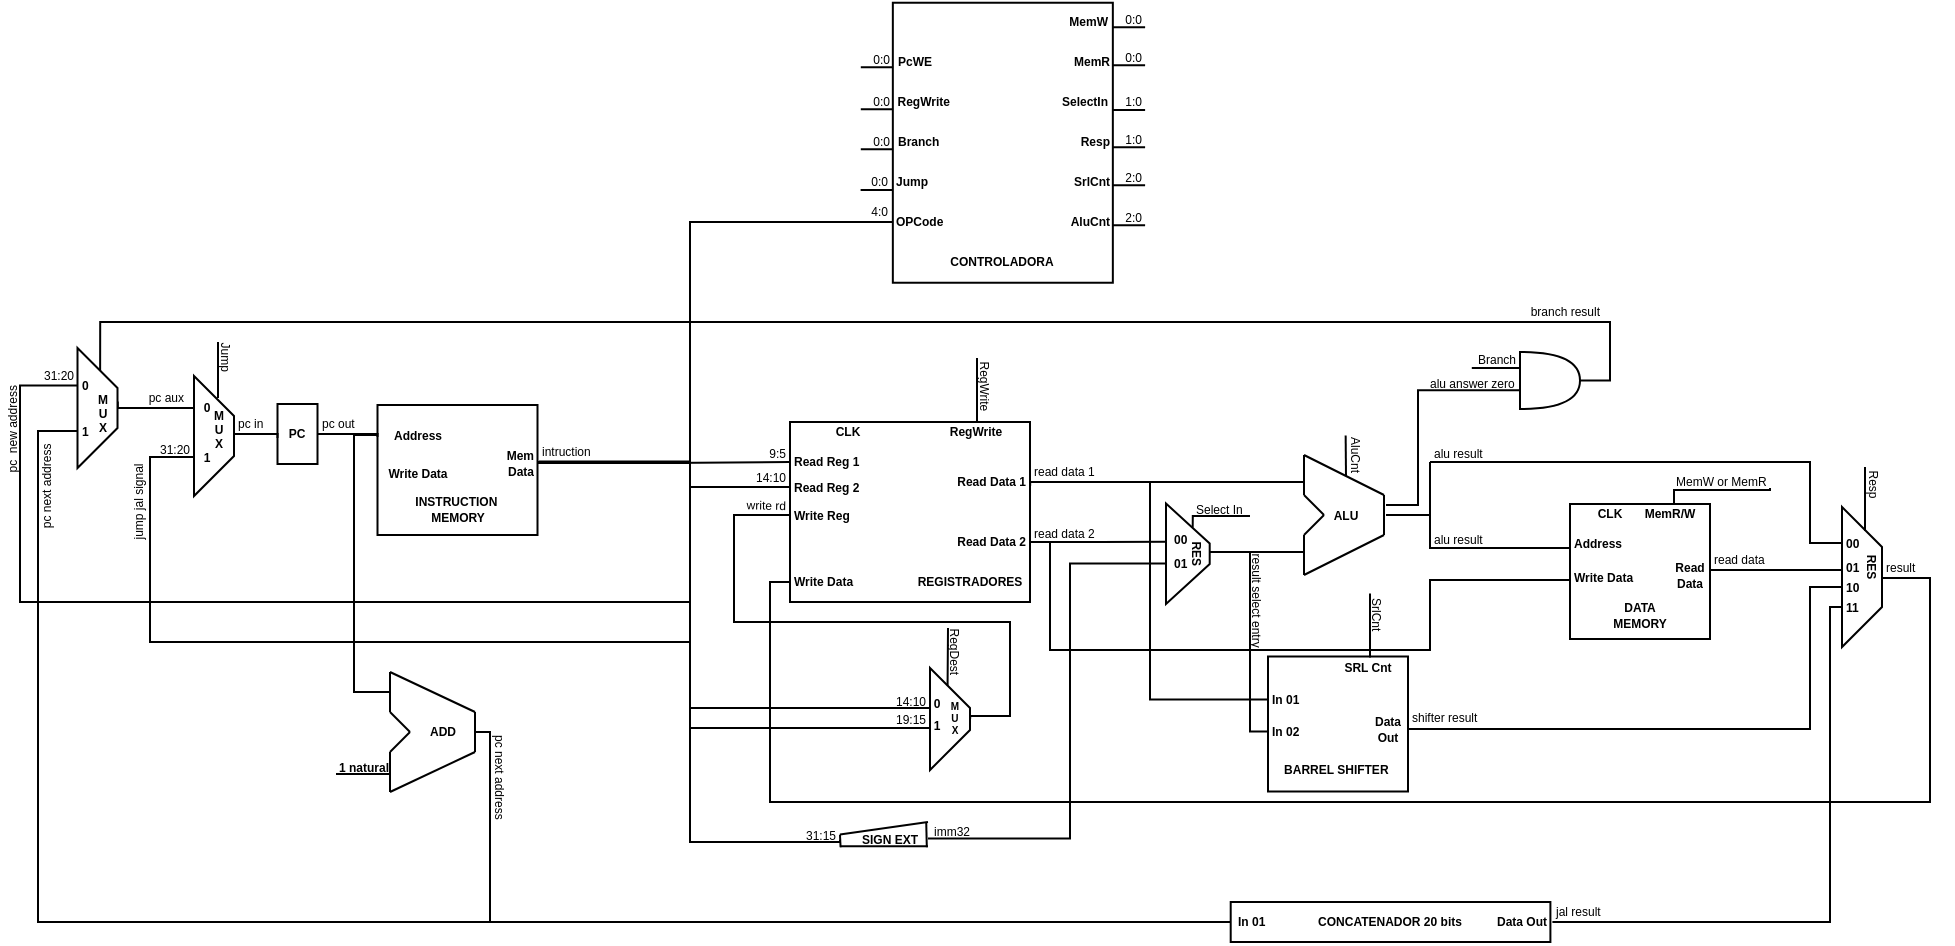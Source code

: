 <mxfile version="21.3.6" type="github">
  <diagram name="Página-1" id="U09H-SSrCiXjcYHxB3I6">
    <mxGraphModel dx="453" dy="258" grid="1" gridSize="10" guides="1" tooltips="1" connect="1" arrows="1" fold="1" page="1" pageScale="1" pageWidth="1169" pageHeight="827" background="none" math="0" shadow="0">
      <root>
        <mxCell id="0" />
        <mxCell id="1" parent="0" />
        <mxCell id="Gvlh0brdfd21mCTL1ysy-1" value="" style="rounded=0;whiteSpace=wrap;html=1;" parent="1" vertex="1">
          <mxGeometry x="502" y="389" width="120" height="90" as="geometry" />
        </mxCell>
        <mxCell id="Gvlh0brdfd21mCTL1ysy-3" value="Read Reg 1" style="text;html=1;strokeColor=none;fillColor=none;align=left;verticalAlign=middle;whiteSpace=wrap;rounded=0;fontSize=6;fontStyle=1" parent="1" vertex="1">
          <mxGeometry x="502" y="399" width="52" height="20" as="geometry" />
        </mxCell>
        <mxCell id="Gvlh0brdfd21mCTL1ysy-4" value="Read Reg 2" style="text;html=1;strokeColor=none;fillColor=none;align=left;verticalAlign=middle;whiteSpace=wrap;rounded=0;fontSize=6;fontStyle=1" parent="1" vertex="1">
          <mxGeometry x="502" y="411.5" width="52" height="20" as="geometry" />
        </mxCell>
        <mxCell id="Gvlh0brdfd21mCTL1ysy-5" value="Write Data" style="text;html=1;strokeColor=none;fillColor=none;align=left;verticalAlign=middle;whiteSpace=wrap;rounded=0;fontSize=6;fontStyle=1" parent="1" vertex="1">
          <mxGeometry x="502" y="459" width="50" height="20" as="geometry" />
        </mxCell>
        <mxCell id="Gvlh0brdfd21mCTL1ysy-6" value="Write Reg" style="text;html=1;strokeColor=none;fillColor=none;align=left;verticalAlign=middle;whiteSpace=wrap;rounded=0;fontSize=6;fontStyle=1" parent="1" vertex="1">
          <mxGeometry x="502" y="425.5" width="50" height="20" as="geometry" />
        </mxCell>
        <mxCell id="YAo5oDD9OdVNBZsx1TzP-30" style="edgeStyle=orthogonalEdgeStyle;shape=connector;rounded=0;orthogonalLoop=1;jettySize=auto;html=1;labelBackgroundColor=default;strokeColor=default;fontFamily=Helvetica;fontSize=11;fontColor=default;endArrow=none;endFill=0;" parent="1" source="Gvlh0brdfd21mCTL1ysy-7" edge="1">
          <mxGeometry relative="1" as="geometry">
            <mxPoint x="759" y="419" as="targetPoint" />
          </mxGeometry>
        </mxCell>
        <mxCell id="Gvlh0brdfd21mCTL1ysy-7" value="Read Data 1" style="text;html=1;strokeColor=none;fillColor=none;align=right;verticalAlign=middle;whiteSpace=wrap;rounded=0;fontSize=6;fontStyle=1" parent="1" vertex="1">
          <mxGeometry x="562" y="409" width="60" height="20" as="geometry" />
        </mxCell>
        <mxCell id="YAo5oDD9OdVNBZsx1TzP-31" style="edgeStyle=orthogonalEdgeStyle;shape=connector;rounded=0;orthogonalLoop=1;jettySize=auto;html=1;entryX=0.009;entryY=0.559;entryDx=0;entryDy=0;entryPerimeter=0;labelBackgroundColor=default;strokeColor=default;fontFamily=Helvetica;fontSize=11;fontColor=default;endArrow=none;endFill=0;" parent="1" source="Gvlh0brdfd21mCTL1ysy-8" target="YAo5oDD9OdVNBZsx1TzP-22" edge="1">
          <mxGeometry relative="1" as="geometry" />
        </mxCell>
        <mxCell id="Gvlh0brdfd21mCTL1ysy-8" value="Read Data 2" style="text;html=1;strokeColor=none;fillColor=none;align=right;verticalAlign=middle;whiteSpace=wrap;rounded=0;fontSize=6;fontStyle=1" parent="1" vertex="1">
          <mxGeometry x="562" y="439" width="60" height="20" as="geometry" />
        </mxCell>
        <mxCell id="Gvlh0brdfd21mCTL1ysy-9" value="RegWrite" style="text;html=1;strokeColor=none;fillColor=none;align=center;verticalAlign=middle;whiteSpace=wrap;rounded=0;fontSize=6;fontStyle=1" parent="1" vertex="1">
          <mxGeometry x="572" y="389" width="46" height="10" as="geometry" />
        </mxCell>
        <mxCell id="Gvlh0brdfd21mCTL1ysy-10" value="REGISTRADORES" style="text;html=1;strokeColor=none;fillColor=none;align=center;verticalAlign=middle;whiteSpace=wrap;rounded=0;fontSize=6;fontStyle=1" parent="1" vertex="1">
          <mxGeometry x="562" y="459" width="60" height="20" as="geometry" />
        </mxCell>
        <mxCell id="Gvlh0brdfd21mCTL1ysy-11" value="" style="rounded=0;whiteSpace=wrap;html=1;direction=south;" parent="1" vertex="1">
          <mxGeometry x="553.42" y="179.37" width="110" height="140" as="geometry" />
        </mxCell>
        <mxCell id="Gvlh0brdfd21mCTL1ysy-12" value="CONTROLADORA" style="text;html=1;strokeColor=none;fillColor=none;align=center;verticalAlign=middle;whiteSpace=wrap;rounded=0;fontSize=6;fontStyle=1;rotation=0;" parent="1" vertex="1">
          <mxGeometry x="578.42" y="299.37" width="60" height="20" as="geometry" />
        </mxCell>
        <mxCell id="Gvlh0brdfd21mCTL1ysy-14" value="OPCode" style="text;html=1;strokeColor=none;fillColor=none;align=left;verticalAlign=middle;whiteSpace=wrap;rounded=0;fontSize=6;fontStyle=1" parent="1" vertex="1">
          <mxGeometry x="553.42" y="279.37" width="60" height="20" as="geometry" />
        </mxCell>
        <mxCell id="Gvlh0brdfd21mCTL1ysy-16" value="AluCnt" style="text;html=1;strokeColor=none;fillColor=none;align=right;verticalAlign=middle;whiteSpace=wrap;rounded=0;fontSize=6;fontStyle=1" parent="1" vertex="1">
          <mxGeometry x="603.57" y="279.37" width="60" height="20" as="geometry" />
        </mxCell>
        <mxCell id="Gvlh0brdfd21mCTL1ysy-17" value="MemW" style="text;html=1;strokeColor=none;fillColor=none;align=right;verticalAlign=middle;whiteSpace=wrap;rounded=0;fontSize=6;fontStyle=1" parent="1" vertex="1">
          <mxGeometry x="603.41" y="179" width="60" height="20" as="geometry" />
        </mxCell>
        <mxCell id="Gvlh0brdfd21mCTL1ysy-18" value="MemR" style="text;html=1;strokeColor=none;fillColor=none;align=right;verticalAlign=middle;whiteSpace=wrap;rounded=0;fontSize=6;fontStyle=1" parent="1" vertex="1">
          <mxGeometry x="603.56" y="199.37" width="60" height="20" as="geometry" />
        </mxCell>
        <mxCell id="Gvlh0brdfd21mCTL1ysy-19" value="Jump" style="text;html=1;strokeColor=none;fillColor=none;align=left;verticalAlign=middle;whiteSpace=wrap;rounded=0;fontSize=6;fontStyle=1" parent="1" vertex="1">
          <mxGeometry x="553.41" y="259.36" width="60" height="20" as="geometry" />
        </mxCell>
        <mxCell id="Gvlh0brdfd21mCTL1ysy-20" value="SelectIn" style="text;html=1;strokeColor=none;fillColor=none;align=right;verticalAlign=middle;whiteSpace=wrap;rounded=0;fontSize=6;fontStyle=1" parent="1" vertex="1">
          <mxGeometry x="603.41" y="219.36" width="60" height="20" as="geometry" />
        </mxCell>
        <mxCell id="Gvlh0brdfd21mCTL1ysy-23" value="Branch" style="text;html=1;strokeColor=none;fillColor=none;align=left;verticalAlign=middle;whiteSpace=wrap;rounded=0;fontSize=6;fontStyle=1" parent="1" vertex="1">
          <mxGeometry x="553.71" y="239.37" width="36.29" height="20" as="geometry" />
        </mxCell>
        <mxCell id="Gvlh0brdfd21mCTL1ysy-35" value="" style="rounded=0;whiteSpace=wrap;html=1;" parent="1" vertex="1">
          <mxGeometry x="295.75" y="380.5" width="80" height="65" as="geometry" />
        </mxCell>
        <mxCell id="Gvlh0brdfd21mCTL1ysy-36" value="INSTRUCTION&amp;nbsp;&lt;br&gt;MEMORY" style="text;html=1;strokeColor=none;fillColor=none;align=center;verticalAlign=middle;whiteSpace=wrap;rounded=0;fontSize=6;fontStyle=1" parent="1" vertex="1">
          <mxGeometry x="305.75" y="423" width="60" height="20" as="geometry" />
        </mxCell>
        <mxCell id="YMEBKkw99cfDEM1M3ef4-7" style="edgeStyle=orthogonalEdgeStyle;rounded=0;orthogonalLoop=1;jettySize=auto;html=1;endArrow=none;endFill=0;entryX=0;entryY=0.5;entryDx=0;entryDy=0;" parent="1" source="Gvlh0brdfd21mCTL1ysy-37" target="Gvlh0brdfd21mCTL1ysy-3" edge="1">
          <mxGeometry relative="1" as="geometry">
            <mxPoint x="482" y="415" as="targetPoint" />
          </mxGeometry>
        </mxCell>
        <mxCell id="YMEBKkw99cfDEM1M3ef4-8" style="edgeStyle=orthogonalEdgeStyle;rounded=0;orthogonalLoop=1;jettySize=auto;html=1;entryX=0;entryY=0.5;entryDx=0;entryDy=0;endArrow=none;endFill=0;" parent="1" source="Gvlh0brdfd21mCTL1ysy-37" target="Gvlh0brdfd21mCTL1ysy-4" edge="1">
          <mxGeometry relative="1" as="geometry">
            <Array as="points">
              <mxPoint x="452" y="409" />
              <mxPoint x="452" y="421" />
            </Array>
          </mxGeometry>
        </mxCell>
        <mxCell id="YMEBKkw99cfDEM1M3ef4-11" style="edgeStyle=orthogonalEdgeStyle;shape=connector;rounded=0;orthogonalLoop=1;jettySize=auto;html=1;entryX=0;entryY=0.5;entryDx=0;entryDy=0;labelBackgroundColor=default;strokeColor=default;fontFamily=Helvetica;fontSize=11;fontColor=default;endArrow=none;endFill=0;exitX=1.008;exitY=0.435;exitDx=0;exitDy=0;exitPerimeter=0;" parent="1" source="Gvlh0brdfd21mCTL1ysy-35" edge="1">
          <mxGeometry relative="1" as="geometry">
            <Array as="points">
              <mxPoint x="452" y="409" />
              <mxPoint x="452" y="532" />
            </Array>
            <mxPoint x="376" y="402.494" as="sourcePoint" />
            <mxPoint x="572" y="532" as="targetPoint" />
          </mxGeometry>
        </mxCell>
        <mxCell id="YMEBKkw99cfDEM1M3ef4-36" style="edgeStyle=orthogonalEdgeStyle;shape=connector;rounded=0;orthogonalLoop=1;jettySize=auto;html=1;entryX=0;entryY=0.5;entryDx=0;entryDy=0;labelBackgroundColor=default;strokeColor=default;fontFamily=Helvetica;fontSize=11;fontColor=default;endArrow=none;endFill=0;" parent="1" source="Gvlh0brdfd21mCTL1ysy-37" target="Gvlh0brdfd21mCTL1ysy-14" edge="1">
          <mxGeometry relative="1" as="geometry">
            <Array as="points">
              <mxPoint x="452" y="410" />
              <mxPoint x="452" y="289" />
              <mxPoint x="553" y="289" />
            </Array>
          </mxGeometry>
        </mxCell>
        <mxCell id="Gvlh0brdfd21mCTL1ysy-37" value="Mem&lt;br&gt;Data" style="text;html=1;strokeColor=none;fillColor=none;align=right;verticalAlign=middle;whiteSpace=wrap;rounded=0;fontSize=6;fontStyle=1" parent="1" vertex="1">
          <mxGeometry x="335.75" y="399.5" width="40.25" height="20" as="geometry" />
        </mxCell>
        <mxCell id="Gvlh0brdfd21mCTL1ysy-142" style="edgeStyle=orthogonalEdgeStyle;shape=connector;rounded=0;orthogonalLoop=1;jettySize=auto;html=1;exitX=0;exitY=0.5;exitDx=0;exitDy=0;entryX=1;entryY=0.5;entryDx=0;entryDy=0;labelBackgroundColor=default;strokeColor=default;fontFamily=Helvetica;fontSize=11;fontColor=default;endArrow=none;endFill=0;" parent="1" target="Gvlh0brdfd21mCTL1ysy-48" edge="1">
          <mxGeometry relative="1" as="geometry">
            <mxPoint x="295.75" y="396.5" as="sourcePoint" />
            <Array as="points">
              <mxPoint x="296" y="395" />
              <mxPoint x="266" y="395" />
            </Array>
          </mxGeometry>
        </mxCell>
        <mxCell id="Gvlh0brdfd21mCTL1ysy-38" value="Address" style="text;html=1;strokeColor=none;fillColor=none;align=center;verticalAlign=middle;whiteSpace=wrap;rounded=0;fontSize=6;fontStyle=1" parent="1" vertex="1">
          <mxGeometry x="295.75" y="385.5" width="40" height="20" as="geometry" />
        </mxCell>
        <mxCell id="Gvlh0brdfd21mCTL1ysy-39" value="Write Data" style="text;html=1;strokeColor=none;fillColor=none;align=center;verticalAlign=middle;whiteSpace=wrap;rounded=0;fontSize=6;fontStyle=1" parent="1" vertex="1">
          <mxGeometry x="285.75" y="404.5" width="60" height="20" as="geometry" />
        </mxCell>
        <mxCell id="YMEBKkw99cfDEM1M3ef4-27" style="edgeStyle=orthogonalEdgeStyle;shape=connector;rounded=0;orthogonalLoop=1;jettySize=auto;html=1;entryX=0;entryY=0.5;entryDx=0;entryDy=0;labelBackgroundColor=default;strokeColor=#000000;fontFamily=Helvetica;fontSize=11;fontColor=default;endArrow=none;endFill=0;fillColor=#f8cecc;" parent="1" target="Gvlh0brdfd21mCTL1ysy-5" edge="1">
          <mxGeometry relative="1" as="geometry">
            <Array as="points">
              <mxPoint x="1072" y="467" />
              <mxPoint x="1072" y="579" />
              <mxPoint x="492" y="579" />
              <mxPoint x="492" y="469" />
            </Array>
            <mxPoint x="1048" y="467" as="sourcePoint" />
          </mxGeometry>
        </mxCell>
        <mxCell id="Gvlh0brdfd21mCTL1ysy-48" value="" style="rounded=0;whiteSpace=wrap;html=1;" parent="1" vertex="1">
          <mxGeometry x="245.75" y="380" width="20" height="30" as="geometry" />
        </mxCell>
        <mxCell id="Gvlh0brdfd21mCTL1ysy-49" value="PC" style="text;html=1;strokeColor=none;fillColor=none;align=center;verticalAlign=middle;whiteSpace=wrap;rounded=0;fontSize=6;fontStyle=1" parent="1" vertex="1">
          <mxGeometry x="248.25" y="384.5" width="15" height="20" as="geometry" />
        </mxCell>
        <mxCell id="Gvlh0brdfd21mCTL1ysy-144" style="edgeStyle=orthogonalEdgeStyle;shape=connector;rounded=0;orthogonalLoop=1;jettySize=auto;html=1;exitX=1;exitY=0.5;exitDx=0;exitDy=0;entryX=0;entryY=0.5;entryDx=0;entryDy=0;labelBackgroundColor=default;strokeColor=default;fontFamily=Helvetica;fontSize=11;fontColor=default;endArrow=none;endFill=0;" parent="1" edge="1">
          <mxGeometry relative="1" as="geometry">
            <mxPoint x="224" y="395" as="sourcePoint" />
            <mxPoint x="245.75" y="397" as="targetPoint" />
          </mxGeometry>
        </mxCell>
        <mxCell id="Gvlh0brdfd21mCTL1ysy-54" value="" style="rounded=0;whiteSpace=wrap;html=1;" parent="1" vertex="1">
          <mxGeometry x="892" y="430" width="70" height="67.5" as="geometry" />
        </mxCell>
        <mxCell id="Gvlh0brdfd21mCTL1ysy-55" value="DATA&lt;br&gt;MEMORY" style="text;html=1;strokeColor=none;fillColor=none;align=center;verticalAlign=middle;whiteSpace=wrap;rounded=0;fontSize=6;fontStyle=1" parent="1" vertex="1">
          <mxGeometry x="897" y="477.5" width="60" height="17.5" as="geometry" />
        </mxCell>
        <mxCell id="Gvlh0brdfd21mCTL1ysy-136" style="edgeStyle=orthogonalEdgeStyle;shape=connector;rounded=0;orthogonalLoop=1;jettySize=auto;html=1;exitX=1;exitY=0.5;exitDx=0;exitDy=0;labelBackgroundColor=default;strokeColor=default;fontFamily=Helvetica;fontSize=11;fontColor=default;endArrow=none;endFill=0;entryX=0;entryY=0.5;entryDx=0;entryDy=0;" parent="1" source="Gvlh0brdfd21mCTL1ysy-56" target="4w0Ha68qAj18L9jSZj2k-18" edge="1">
          <mxGeometry relative="1" as="geometry">
            <mxPoint x="1028.0" y="453.5" as="targetPoint" />
            <Array as="points">
              <mxPoint x="962" y="463" />
              <mxPoint x="1028" y="463" />
            </Array>
          </mxGeometry>
        </mxCell>
        <mxCell id="Gvlh0brdfd21mCTL1ysy-56" value="Read&lt;br&gt;Data" style="text;html=1;strokeColor=none;fillColor=none;align=center;verticalAlign=middle;whiteSpace=wrap;rounded=0;fontSize=6;fontStyle=1" parent="1" vertex="1">
          <mxGeometry x="942" y="456.25" width="20" height="20" as="geometry" />
        </mxCell>
        <mxCell id="Gvlh0brdfd21mCTL1ysy-132" style="edgeStyle=orthogonalEdgeStyle;shape=connector;rounded=0;orthogonalLoop=1;jettySize=auto;html=1;exitX=0;exitY=0.5;exitDx=0;exitDy=0;labelBackgroundColor=default;strokeColor=default;fontFamily=Helvetica;fontSize=11;fontColor=default;endArrow=none;endFill=0;" parent="1" source="Gvlh0brdfd21mCTL1ysy-57" edge="1">
          <mxGeometry relative="1" as="geometry">
            <mxPoint x="822" y="409" as="targetPoint" />
            <Array as="points">
              <mxPoint x="822" y="452" />
              <mxPoint x="822" y="409" />
            </Array>
          </mxGeometry>
        </mxCell>
        <mxCell id="Gvlh0brdfd21mCTL1ysy-57" value="Address" style="text;html=1;strokeColor=none;fillColor=none;align=left;verticalAlign=middle;whiteSpace=wrap;rounded=0;fontSize=6;fontStyle=1" parent="1" vertex="1">
          <mxGeometry x="892" y="440" width="40" height="20" as="geometry" />
        </mxCell>
        <mxCell id="Gvlh0brdfd21mCTL1ysy-131" style="edgeStyle=orthogonalEdgeStyle;shape=connector;rounded=0;orthogonalLoop=1;jettySize=auto;html=1;exitX=0;exitY=0.5;exitDx=0;exitDy=0;labelBackgroundColor=default;strokeColor=default;fontFamily=Helvetica;fontSize=11;fontColor=default;endArrow=none;endFill=0;entryX=1;entryY=0.5;entryDx=0;entryDy=0;" parent="1" source="Gvlh0brdfd21mCTL1ysy-58" target="Gvlh0brdfd21mCTL1ysy-8" edge="1">
          <mxGeometry relative="1" as="geometry">
            <mxPoint x="652" y="449" as="targetPoint" />
            <Array as="points">
              <mxPoint x="892" y="468" />
              <mxPoint x="822" y="468" />
              <mxPoint x="822" y="503" />
              <mxPoint x="632" y="503" />
              <mxPoint x="632" y="449" />
            </Array>
          </mxGeometry>
        </mxCell>
        <mxCell id="Gvlh0brdfd21mCTL1ysy-58" value="Write Data" style="text;html=1;strokeColor=none;fillColor=none;align=left;verticalAlign=middle;whiteSpace=wrap;rounded=0;fontSize=6;fontStyle=1" parent="1" vertex="1">
          <mxGeometry x="892" y="456.75" width="40" height="20" as="geometry" />
        </mxCell>
        <mxCell id="Gvlh0brdfd21mCTL1ysy-60" value="" style="endArrow=none;html=1;rounded=0;" parent="1" edge="1">
          <mxGeometry width="50" height="50" relative="1" as="geometry">
            <mxPoint x="344.5" y="534" as="sourcePoint" />
            <mxPoint x="302" y="514" as="targetPoint" />
          </mxGeometry>
        </mxCell>
        <mxCell id="Gvlh0brdfd21mCTL1ysy-61" value="" style="endArrow=none;html=1;rounded=0;" parent="1" edge="1">
          <mxGeometry width="50" height="50" relative="1" as="geometry">
            <mxPoint x="344.5" y="554" as="sourcePoint" />
            <mxPoint x="302" y="574" as="targetPoint" />
          </mxGeometry>
        </mxCell>
        <mxCell id="Gvlh0brdfd21mCTL1ysy-62" value="" style="endArrow=none;html=1;rounded=0;" parent="1" edge="1">
          <mxGeometry width="50" height="50" relative="1" as="geometry">
            <mxPoint x="344.5" y="554" as="sourcePoint" />
            <mxPoint x="344.5" y="534" as="targetPoint" />
          </mxGeometry>
        </mxCell>
        <mxCell id="Gvlh0brdfd21mCTL1ysy-63" value="" style="endArrow=none;html=1;rounded=0;" parent="1" edge="1">
          <mxGeometry width="50" height="50" relative="1" as="geometry">
            <mxPoint x="302" y="534" as="sourcePoint" />
            <mxPoint x="302" y="514" as="targetPoint" />
            <Array as="points">
              <mxPoint x="302" y="524" />
            </Array>
          </mxGeometry>
        </mxCell>
        <mxCell id="Gvlh0brdfd21mCTL1ysy-64" value="" style="endArrow=none;html=1;rounded=0;" parent="1" edge="1">
          <mxGeometry width="50" height="50" relative="1" as="geometry">
            <mxPoint x="302" y="574" as="sourcePoint" />
            <mxPoint x="302" y="554" as="targetPoint" />
            <Array as="points">
              <mxPoint x="302" y="564" />
            </Array>
          </mxGeometry>
        </mxCell>
        <mxCell id="Gvlh0brdfd21mCTL1ysy-65" value="" style="endArrow=none;html=1;rounded=0;" parent="1" edge="1">
          <mxGeometry width="50" height="50" relative="1" as="geometry">
            <mxPoint x="302" y="554" as="sourcePoint" />
            <mxPoint x="312" y="544" as="targetPoint" />
          </mxGeometry>
        </mxCell>
        <mxCell id="Gvlh0brdfd21mCTL1ysy-66" value="" style="endArrow=none;html=1;rounded=0;" parent="1" edge="1">
          <mxGeometry width="50" height="50" relative="1" as="geometry">
            <mxPoint x="302" y="534" as="sourcePoint" />
            <mxPoint x="312" y="544" as="targetPoint" />
          </mxGeometry>
        </mxCell>
        <mxCell id="YMEBKkw99cfDEM1M3ef4-24" style="edgeStyle=orthogonalEdgeStyle;shape=connector;rounded=0;orthogonalLoop=1;jettySize=auto;html=1;entryX=0;entryY=0.5;entryDx=0;entryDy=0;labelBackgroundColor=default;strokeColor=default;fontFamily=Helvetica;fontSize=11;fontColor=default;endArrow=none;endFill=0;" parent="1" source="Gvlh0brdfd21mCTL1ysy-67" target="Gvlh0brdfd21mCTL1ysy-148" edge="1">
          <mxGeometry relative="1" as="geometry">
            <Array as="points">
              <mxPoint x="352" y="544" />
              <mxPoint x="352" y="639" />
              <mxPoint x="126" y="639" />
              <mxPoint x="126" y="394" />
            </Array>
          </mxGeometry>
        </mxCell>
        <mxCell id="Gvlh0brdfd21mCTL1ysy-67" value="ADD" style="text;html=1;strokeColor=none;fillColor=none;align=center;verticalAlign=middle;whiteSpace=wrap;rounded=0;fontSize=6;fontStyle=1" parent="1" vertex="1">
          <mxGeometry x="312" y="534" width="33" height="20" as="geometry" />
        </mxCell>
        <mxCell id="Gvlh0brdfd21mCTL1ysy-70" value="1 natural" style="text;html=1;strokeColor=none;fillColor=none;align=center;verticalAlign=middle;whiteSpace=wrap;rounded=0;fontSize=6;fontStyle=1" parent="1" vertex="1">
          <mxGeometry x="274" y="553" width="30" height="18" as="geometry" />
        </mxCell>
        <mxCell id="YMEBKkw99cfDEM1M3ef4-23" style="edgeStyle=orthogonalEdgeStyle;shape=connector;rounded=0;orthogonalLoop=1;jettySize=auto;html=1;entryX=0;entryY=0.5;entryDx=0;entryDy=0;labelBackgroundColor=default;strokeColor=default;fontFamily=Helvetica;fontSize=11;fontColor=default;endArrow=none;endFill=0;exitX=1;exitY=0.5;exitDx=0;exitDy=0;" parent="1" source="Gvlh0brdfd21mCTL1ysy-37" target="Gvlh0brdfd21mCTL1ysy-53" edge="1">
          <mxGeometry relative="1" as="geometry">
            <mxPoint x="402" y="499" as="sourcePoint" />
            <Array as="points">
              <mxPoint x="452" y="409" />
              <mxPoint x="452" y="499" />
              <mxPoint x="182" y="499" />
              <mxPoint x="182" y="407" />
            </Array>
          </mxGeometry>
        </mxCell>
        <mxCell id="YMEBKkw99cfDEM1M3ef4-17" style="edgeStyle=orthogonalEdgeStyle;shape=connector;rounded=0;orthogonalLoop=1;jettySize=auto;html=1;labelBackgroundColor=default;strokeColor=default;fontFamily=Helvetica;fontSize=11;fontColor=default;endArrow=none;endFill=0;exitX=1;exitY=0.75;exitDx=0;exitDy=0;" parent="1" source="lDqUrehN1HOp68E280Si-26" edge="1">
          <mxGeometry relative="1" as="geometry">
            <Array as="points">
              <mxPoint x="527" y="599" />
              <mxPoint x="452" y="599" />
              <mxPoint x="452" y="409" />
            </Array>
            <mxPoint x="508" y="640" as="sourcePoint" />
            <mxPoint x="376" y="409" as="targetPoint" />
          </mxGeometry>
        </mxCell>
        <mxCell id="YMEBKkw99cfDEM1M3ef4-13" style="edgeStyle=orthogonalEdgeStyle;shape=connector;rounded=0;orthogonalLoop=1;jettySize=auto;html=1;labelBackgroundColor=default;strokeColor=default;fontFamily=Helvetica;fontSize=11;fontColor=default;endArrow=none;endFill=0;" parent="1" edge="1">
          <mxGeometry relative="1" as="geometry">
            <mxPoint x="452" y="532" as="targetPoint" />
            <Array as="points">
              <mxPoint x="452" y="542" />
            </Array>
            <mxPoint x="572" y="542" as="sourcePoint" />
          </mxGeometry>
        </mxCell>
        <mxCell id="YMEBKkw99cfDEM1M3ef4-26" style="edgeStyle=orthogonalEdgeStyle;shape=connector;rounded=0;orthogonalLoop=1;jettySize=auto;html=1;entryX=0.75;entryY=0;entryDx=0;entryDy=0;labelBackgroundColor=default;strokeColor=#000000;fontFamily=Helvetica;fontSize=11;fontColor=default;endArrow=none;endFill=0;exitX=1;exitY=0.5;exitDx=0;exitDy=0;exitPerimeter=0;fillColor=#ffe6cc;" parent="1" source="Gvlh0brdfd21mCTL1ysy-116" target="Gvlh0brdfd21mCTL1ysy-147" edge="1">
          <mxGeometry relative="1" as="geometry">
            <mxPoint x="900" y="368.25" as="sourcePoint" />
            <Array as="points">
              <mxPoint x="912" y="368" />
              <mxPoint x="912" y="339" />
              <mxPoint x="157" y="339" />
            </Array>
          </mxGeometry>
        </mxCell>
        <mxCell id="Gvlh0brdfd21mCTL1ysy-116" value="" style="shape=or;whiteSpace=wrap;html=1;" parent="1" vertex="1">
          <mxGeometry x="867" y="354" width="30" height="28.5" as="geometry" />
        </mxCell>
        <mxCell id="Gvlh0brdfd21mCTL1ysy-117" value="MemR/W" style="text;html=1;strokeColor=none;fillColor=none;align=center;verticalAlign=middle;whiteSpace=wrap;rounded=0;fontSize=6;fontStyle=1" parent="1" vertex="1">
          <mxGeometry x="922" y="430.5" width="40" height="9.5" as="geometry" />
        </mxCell>
        <mxCell id="Gvlh0brdfd21mCTL1ysy-130" style="edgeStyle=orthogonalEdgeStyle;shape=connector;rounded=0;orthogonalLoop=1;jettySize=auto;html=1;entryX=1.006;entryY=0.593;entryDx=0;entryDy=0;labelBackgroundColor=default;strokeColor=default;fontFamily=Helvetica;fontSize=11;fontColor=default;endArrow=none;endFill=0;entryPerimeter=0;" parent="1" target="YAo5oDD9OdVNBZsx1TzP-2" edge="1">
          <mxGeometry relative="1" as="geometry">
            <Array as="points">
              <mxPoint x="474" y="436" />
              <mxPoint x="474" y="489" />
              <mxPoint x="612" y="489" />
              <mxPoint x="612" y="536" />
              <mxPoint x="592" y="536" />
            </Array>
            <mxPoint x="502" y="435.515" as="sourcePoint" />
            <mxPoint x="592" y="540" as="targetPoint" />
          </mxGeometry>
        </mxCell>
        <mxCell id="Gvlh0brdfd21mCTL1ysy-141" style="edgeStyle=orthogonalEdgeStyle;shape=connector;rounded=0;orthogonalLoop=1;jettySize=auto;html=1;labelBackgroundColor=default;strokeColor=default;fontFamily=Helvetica;fontSize=11;fontColor=default;endArrow=none;endFill=0;" parent="1" edge="1">
          <mxGeometry relative="1" as="geometry">
            <mxPoint x="275" y="565" as="sourcePoint" />
            <mxPoint x="302" y="564.86" as="targetPoint" />
          </mxGeometry>
        </mxCell>
        <mxCell id="Gvlh0brdfd21mCTL1ysy-149" style="edgeStyle=orthogonalEdgeStyle;shape=connector;rounded=0;orthogonalLoop=1;jettySize=auto;html=1;entryX=0;entryY=0.5;entryDx=0;entryDy=0;labelBackgroundColor=default;strokeColor=default;fontFamily=Helvetica;fontSize=11;fontColor=default;endArrow=none;endFill=0;exitX=1.009;exitY=0.339;exitDx=0;exitDy=0;exitPerimeter=0;" parent="1" edge="1">
          <mxGeometry relative="1" as="geometry">
            <Array as="points">
              <mxPoint x="166" y="382" />
            </Array>
            <mxPoint x="165.885" y="378.78" as="sourcePoint" />
            <mxPoint x="204" y="382" as="targetPoint" />
          </mxGeometry>
        </mxCell>
        <mxCell id="YMEBKkw99cfDEM1M3ef4-4" style="edgeStyle=orthogonalEdgeStyle;shape=connector;rounded=0;orthogonalLoop=1;jettySize=auto;html=1;exitX=0;exitY=0.5;exitDx=0;exitDy=0;labelBackgroundColor=default;strokeColor=default;fontFamily=Helvetica;fontSize=11;fontColor=default;endArrow=none;endFill=0;" parent="1" source="Gvlh0brdfd21mCTL1ysy-38" edge="1">
          <mxGeometry relative="1" as="geometry">
            <mxPoint x="302" y="519" as="targetPoint" />
            <Array as="points">
              <mxPoint x="284" y="396" />
              <mxPoint x="284" y="524" />
              <mxPoint x="302" y="524" />
            </Array>
            <mxPoint x="296" y="401" as="sourcePoint" />
          </mxGeometry>
        </mxCell>
        <mxCell id="Gvlh0brdfd21mCTL1ysy-50" value="" style="shape=trapezoid;perimeter=trapezoidPerimeter;whiteSpace=wrap;html=1;fixedSize=1;direction=south;" parent="1" vertex="1">
          <mxGeometry x="204" y="366" width="20" height="60" as="geometry" />
        </mxCell>
        <mxCell id="Gvlh0brdfd21mCTL1ysy-51" value="M&lt;br&gt;U&lt;br&gt;X" style="text;html=1;strokeColor=none;fillColor=none;align=center;verticalAlign=middle;whiteSpace=wrap;rounded=0;fontSize=6;fontStyle=1;rotation=0;" parent="1" vertex="1">
          <mxGeometry x="209" y="383" width="15" height="20" as="geometry" />
        </mxCell>
        <mxCell id="Gvlh0brdfd21mCTL1ysy-52" value="0" style="text;html=1;strokeColor=none;fillColor=none;align=center;verticalAlign=middle;whiteSpace=wrap;rounded=0;fontSize=6;fontStyle=1;rotation=0;" parent="1" vertex="1">
          <mxGeometry x="204" y="372" width="13" height="20" as="geometry" />
        </mxCell>
        <mxCell id="Gvlh0brdfd21mCTL1ysy-53" value="1" style="text;html=1;strokeColor=none;fillColor=none;align=center;verticalAlign=middle;whiteSpace=wrap;rounded=0;fontSize=6;fontStyle=1;rotation=0;" parent="1" vertex="1">
          <mxGeometry x="204" y="396.5" width="13" height="20" as="geometry" />
        </mxCell>
        <mxCell id="YMEBKkw99cfDEM1M3ef4-21" value="" style="group" parent="1" vertex="1" connectable="0">
          <mxGeometry x="145.75" y="352" width="20" height="60" as="geometry" />
        </mxCell>
        <mxCell id="Gvlh0brdfd21mCTL1ysy-145" value="" style="shape=trapezoid;perimeter=trapezoidPerimeter;whiteSpace=wrap;html=1;fixedSize=1;direction=south;" parent="YMEBKkw99cfDEM1M3ef4-21" vertex="1">
          <mxGeometry width="20" height="60" as="geometry" />
        </mxCell>
        <mxCell id="Gvlh0brdfd21mCTL1ysy-146" value="M&lt;br&gt;U&lt;br&gt;X" style="text;html=1;strokeColor=none;fillColor=none;align=center;verticalAlign=middle;whiteSpace=wrap;rounded=0;fontSize=6;fontStyle=1;rotation=0;" parent="YMEBKkw99cfDEM1M3ef4-21" vertex="1">
          <mxGeometry x="5" y="23" width="15" height="20" as="geometry" />
        </mxCell>
        <mxCell id="Gvlh0brdfd21mCTL1ysy-147" value="0" style="text;html=1;strokeColor=none;fillColor=none;align=left;verticalAlign=middle;whiteSpace=wrap;rounded=0;fontSize=6;fontStyle=1;rotation=0;" parent="YMEBKkw99cfDEM1M3ef4-21" vertex="1">
          <mxGeometry x="0.25" y="11.5" width="14.75" height="15.5" as="geometry" />
        </mxCell>
        <mxCell id="Gvlh0brdfd21mCTL1ysy-148" value="1" style="text;html=1;strokeColor=none;fillColor=none;align=left;verticalAlign=middle;whiteSpace=wrap;rounded=0;fontSize=6;fontStyle=1;rotation=0;" parent="YMEBKkw99cfDEM1M3ef4-21" vertex="1">
          <mxGeometry y="31.5" width="15" height="20" as="geometry" />
        </mxCell>
        <mxCell id="YMEBKkw99cfDEM1M3ef4-28" value="CLK" style="text;html=1;strokeColor=none;fillColor=none;align=center;verticalAlign=middle;whiteSpace=wrap;rounded=0;fontSize=6;fontStyle=1" parent="1" vertex="1">
          <mxGeometry x="508" y="389" width="46" height="10" as="geometry" />
        </mxCell>
        <mxCell id="YMEBKkw99cfDEM1M3ef4-29" value="CLK" style="text;html=1;strokeColor=none;fillColor=none;align=center;verticalAlign=middle;whiteSpace=wrap;rounded=0;fontSize=6;fontStyle=1" parent="1" vertex="1">
          <mxGeometry x="892" y="430.5" width="40" height="9.5" as="geometry" />
        </mxCell>
        <mxCell id="YMEBKkw99cfDEM1M3ef4-31" value="" style="group" parent="1" vertex="1" connectable="0">
          <mxGeometry x="759" y="405.5" width="55.75" height="60" as="geometry" />
        </mxCell>
        <mxCell id="Gvlh0brdfd21mCTL1ysy-24" value="" style="endArrow=none;html=1;rounded=0;" parent="YMEBKkw99cfDEM1M3ef4-31" edge="1">
          <mxGeometry width="50" height="50" relative="1" as="geometry">
            <mxPoint x="40" y="20" as="sourcePoint" />
            <mxPoint as="targetPoint" />
          </mxGeometry>
        </mxCell>
        <mxCell id="Gvlh0brdfd21mCTL1ysy-25" value="" style="endArrow=none;html=1;rounded=0;" parent="YMEBKkw99cfDEM1M3ef4-31" edge="1">
          <mxGeometry width="50" height="50" relative="1" as="geometry">
            <mxPoint x="40" y="40" as="sourcePoint" />
            <mxPoint y="60" as="targetPoint" />
          </mxGeometry>
        </mxCell>
        <mxCell id="Gvlh0brdfd21mCTL1ysy-26" value="" style="endArrow=none;html=1;rounded=0;" parent="YMEBKkw99cfDEM1M3ef4-31" edge="1">
          <mxGeometry width="50" height="50" relative="1" as="geometry">
            <mxPoint x="40" y="40" as="sourcePoint" />
            <mxPoint x="40" y="20" as="targetPoint" />
          </mxGeometry>
        </mxCell>
        <mxCell id="Gvlh0brdfd21mCTL1ysy-28" value="" style="endArrow=none;html=1;rounded=0;" parent="YMEBKkw99cfDEM1M3ef4-31" edge="1">
          <mxGeometry width="50" height="50" relative="1" as="geometry">
            <mxPoint y="20" as="sourcePoint" />
            <mxPoint as="targetPoint" />
            <Array as="points">
              <mxPoint y="10" />
            </Array>
          </mxGeometry>
        </mxCell>
        <mxCell id="Gvlh0brdfd21mCTL1ysy-29" value="" style="endArrow=none;html=1;rounded=0;" parent="YMEBKkw99cfDEM1M3ef4-31" edge="1">
          <mxGeometry width="50" height="50" relative="1" as="geometry">
            <mxPoint y="60" as="sourcePoint" />
            <mxPoint y="40" as="targetPoint" />
            <Array as="points">
              <mxPoint y="50" />
            </Array>
          </mxGeometry>
        </mxCell>
        <mxCell id="Gvlh0brdfd21mCTL1ysy-30" value="" style="endArrow=none;html=1;rounded=0;" parent="YMEBKkw99cfDEM1M3ef4-31" edge="1">
          <mxGeometry width="50" height="50" relative="1" as="geometry">
            <mxPoint y="40" as="sourcePoint" />
            <mxPoint x="10" y="30" as="targetPoint" />
          </mxGeometry>
        </mxCell>
        <mxCell id="Gvlh0brdfd21mCTL1ysy-31" value="" style="endArrow=none;html=1;rounded=0;" parent="YMEBKkw99cfDEM1M3ef4-31" edge="1">
          <mxGeometry width="50" height="50" relative="1" as="geometry">
            <mxPoint y="20" as="sourcePoint" />
            <mxPoint x="10" y="30" as="targetPoint" />
          </mxGeometry>
        </mxCell>
        <mxCell id="YAo5oDD9OdVNBZsx1TzP-29" style="edgeStyle=orthogonalEdgeStyle;shape=connector;rounded=0;orthogonalLoop=1;jettySize=auto;html=1;exitX=1;exitY=0.5;exitDx=0;exitDy=0;labelBackgroundColor=default;strokeColor=default;fontFamily=Helvetica;fontSize=11;fontColor=default;endArrow=none;endFill=0;" parent="YMEBKkw99cfDEM1M3ef4-31" source="Gvlh0brdfd21mCTL1ysy-32" edge="1">
          <mxGeometry relative="1" as="geometry">
            <mxPoint x="63" y="29.952" as="targetPoint" />
          </mxGeometry>
        </mxCell>
        <mxCell id="Gvlh0brdfd21mCTL1ysy-32" value="ALU" style="text;html=1;strokeColor=none;fillColor=none;align=center;verticalAlign=middle;whiteSpace=wrap;rounded=0;fontSize=6;fontStyle=1" parent="YMEBKkw99cfDEM1M3ef4-31" vertex="1">
          <mxGeometry x="1" y="20" width="40" height="20" as="geometry" />
        </mxCell>
        <mxCell id="lDqUrehN1HOp68E280Si-3" value="pc in" style="text;html=1;strokeColor=none;fillColor=none;align=left;verticalAlign=middle;whiteSpace=wrap;rounded=0;fontSize=6;" parent="1" vertex="1">
          <mxGeometry x="224" y="385.5" width="35" height="9.5" as="geometry" />
        </mxCell>
        <mxCell id="lDqUrehN1HOp68E280Si-4" value="pc aux" style="text;html=1;strokeColor=none;fillColor=none;align=right;verticalAlign=middle;whiteSpace=wrap;rounded=0;fontSize=6;" parent="1" vertex="1">
          <mxGeometry x="165.75" y="372" width="35" height="9.5" as="geometry" />
        </mxCell>
        <mxCell id="lDqUrehN1HOp68E280Si-5" value="pc&amp;nbsp; new address" style="text;html=1;strokeColor=none;fillColor=none;align=left;verticalAlign=middle;whiteSpace=wrap;rounded=0;fontSize=6;rotation=-90;" parent="1" vertex="1">
          <mxGeometry x="87" y="383" width="53.75" height="13" as="geometry" />
        </mxCell>
        <mxCell id="lDqUrehN1HOp68E280Si-8" value="pc out" style="text;html=1;strokeColor=none;fillColor=none;align=left;verticalAlign=middle;whiteSpace=wrap;rounded=0;fontSize=6;rotation=0;" parent="1" vertex="1">
          <mxGeometry x="265.75" y="381.5" width="25" height="16.5" as="geometry" />
        </mxCell>
        <mxCell id="lDqUrehN1HOp68E280Si-11" value="intruction" style="text;html=1;strokeColor=none;fillColor=none;align=left;verticalAlign=middle;whiteSpace=wrap;rounded=0;fontSize=6;" parent="1" vertex="1">
          <mxGeometry x="376" y="399.5" width="35" height="9.5" as="geometry" />
        </mxCell>
        <mxCell id="lDqUrehN1HOp68E280Si-17" value="9:5" style="text;html=1;strokeColor=none;fillColor=none;align=right;verticalAlign=middle;whiteSpace=wrap;rounded=0;fontSize=6;" parent="1" vertex="1">
          <mxGeometry x="467" y="400.5" width="35" height="9.5" as="geometry" />
        </mxCell>
        <mxCell id="lDqUrehN1HOp68E280Si-18" value="14:10" style="text;html=1;strokeColor=none;fillColor=none;align=right;verticalAlign=middle;whiteSpace=wrap;rounded=0;fontSize=6;" parent="1" vertex="1">
          <mxGeometry x="467" y="412" width="35" height="9.5" as="geometry" />
        </mxCell>
        <mxCell id="lDqUrehN1HOp68E280Si-20" value="14:10" style="text;html=1;strokeColor=none;fillColor=none;align=right;verticalAlign=middle;whiteSpace=wrap;rounded=0;fontSize=6;" parent="1" vertex="1">
          <mxGeometry x="537" y="524" width="35" height="9.5" as="geometry" />
        </mxCell>
        <mxCell id="lDqUrehN1HOp68E280Si-21" value="19:15" style="text;html=1;strokeColor=none;fillColor=none;align=right;verticalAlign=middle;whiteSpace=wrap;rounded=0;fontSize=6;" parent="1" vertex="1">
          <mxGeometry x="537" y="533.5" width="35" height="9.5" as="geometry" />
        </mxCell>
        <mxCell id="lDqUrehN1HOp68E280Si-22" value="read data 1" style="text;html=1;strokeColor=none;fillColor=none;align=left;verticalAlign=middle;whiteSpace=wrap;rounded=0;fontSize=6;" parent="1" vertex="1">
          <mxGeometry x="622" y="409.5" width="35" height="9.5" as="geometry" />
        </mxCell>
        <mxCell id="lDqUrehN1HOp68E280Si-23" value="read data 2" style="text;html=1;strokeColor=none;fillColor=none;align=left;verticalAlign=middle;whiteSpace=wrap;rounded=0;fontSize=6;" parent="1" vertex="1">
          <mxGeometry x="622" y="440.25" width="35" height="9.5" as="geometry" />
        </mxCell>
        <mxCell id="lDqUrehN1HOp68E280Si-26" value="31:15" style="text;html=1;strokeColor=none;fillColor=none;align=right;verticalAlign=middle;whiteSpace=wrap;rounded=0;fontSize=6;" parent="1" vertex="1">
          <mxGeometry x="492" y="590.75" width="35" height="9.5" as="geometry" />
        </mxCell>
        <mxCell id="lDqUrehN1HOp68E280Si-28" value="&lt;div style=&quot;&quot;&gt;write rd&lt;/div&gt;" style="text;html=1;strokeColor=none;fillColor=none;align=right;verticalAlign=middle;whiteSpace=wrap;rounded=0;fontSize=6;rotation=1;direction=east;" parent="1" vertex="1">
          <mxGeometry x="467" y="425.5" width="35" height="9.5" as="geometry" />
        </mxCell>
        <mxCell id="lDqUrehN1HOp68E280Si-29" value="alu result" style="text;html=1;strokeColor=none;fillColor=none;align=left;verticalAlign=middle;whiteSpace=wrap;rounded=0;fontSize=6;" parent="1" vertex="1">
          <mxGeometry x="822" y="443" width="35" height="9.5" as="geometry" />
        </mxCell>
        <mxCell id="lDqUrehN1HOp68E280Si-35" value="read data" style="text;html=1;strokeColor=none;fillColor=none;align=left;verticalAlign=middle;whiteSpace=wrap;rounded=0;fontSize=6;" parent="1" vertex="1">
          <mxGeometry x="962" y="453" width="35" height="9.5" as="geometry" />
        </mxCell>
        <mxCell id="lDqUrehN1HOp68E280Si-42" value="4:0" style="text;html=1;strokeColor=none;fillColor=none;align=right;verticalAlign=middle;whiteSpace=wrap;rounded=0;fontSize=6;" parent="1" vertex="1">
          <mxGeometry x="518.42" y="279.37" width="35" height="9.5" as="geometry" />
        </mxCell>
        <mxCell id="lDqUrehN1HOp68E280Si-43" value="branch result" style="text;html=1;strokeColor=none;fillColor=none;align=right;verticalAlign=middle;whiteSpace=wrap;rounded=0;fontSize=6;direction=west;" parent="1" vertex="1">
          <mxGeometry x="867" y="329" width="42" height="9.5" as="geometry" />
        </mxCell>
        <mxCell id="lDqUrehN1HOp68E280Si-44" value="pc next address" style="text;html=1;strokeColor=none;fillColor=none;align=left;verticalAlign=middle;whiteSpace=wrap;rounded=0;fontSize=6;rotation=90;" parent="1" vertex="1">
          <mxGeometry x="330.25" y="564.25" width="51.25" height="9.5" as="geometry" />
        </mxCell>
        <mxCell id="lDqUrehN1HOp68E280Si-45" value="jump jal&amp;nbsp;signal" style="text;html=1;strokeColor=none;fillColor=none;align=left;verticalAlign=middle;whiteSpace=wrap;rounded=0;fontSize=6;rotation=-90;" parent="1" vertex="1">
          <mxGeometry x="154.5" y="423.5" width="44" height="9.5" as="geometry" />
        </mxCell>
        <mxCell id="lDqUrehN1HOp68E280Si-46" value="RegWrite" style="text;html=1;strokeColor=none;fillColor=none;align=right;verticalAlign=middle;whiteSpace=wrap;rounded=0;fontSize=6;fontStyle=1" parent="1" vertex="1">
          <mxGeometry x="553.56" y="219.37" width="30" height="20" as="geometry" />
        </mxCell>
        <mxCell id="vyrQ6diZX3epNwXhy5wu-1" value="Resp" style="text;html=1;strokeColor=none;fillColor=none;align=right;verticalAlign=middle;whiteSpace=wrap;rounded=0;fontSize=6;fontStyle=1" parent="1" vertex="1">
          <mxGeometry x="603.56" y="239.37" width="60" height="20" as="geometry" />
        </mxCell>
        <mxCell id="vyrQ6diZX3epNwXhy5wu-4" value="SrlCnt" style="text;html=1;strokeColor=none;fillColor=none;align=right;verticalAlign=middle;whiteSpace=wrap;rounded=0;fontSize=6;fontStyle=1" parent="1" vertex="1">
          <mxGeometry x="633.57" y="259.37" width="30" height="20" as="geometry" />
        </mxCell>
        <mxCell id="4w0Ha68qAj18L9jSZj2k-5" value="" style="rounded=0;whiteSpace=wrap;html=1;" parent="1" vertex="1">
          <mxGeometry x="741" y="506.25" width="70" height="67.5" as="geometry" />
        </mxCell>
        <mxCell id="4w0Ha68qAj18L9jSZj2k-6" value="BARREL SHIFTER&amp;nbsp;" style="text;html=1;strokeColor=none;fillColor=none;align=center;verticalAlign=middle;whiteSpace=wrap;rounded=0;fontSize=6;fontStyle=1" parent="1" vertex="1">
          <mxGeometry x="746" y="553.75" width="60" height="17.5" as="geometry" />
        </mxCell>
        <mxCell id="YAo5oDD9OdVNBZsx1TzP-20" style="edgeStyle=orthogonalEdgeStyle;shape=connector;rounded=0;orthogonalLoop=1;jettySize=auto;html=1;labelBackgroundColor=default;strokeColor=default;fontFamily=Helvetica;fontSize=11;fontColor=default;endArrow=none;endFill=0;entryX=0;entryY=0.5;entryDx=0;entryDy=0;" parent="1" source="4w0Ha68qAj18L9jSZj2k-7" target="4w0Ha68qAj18L9jSZj2k-19" edge="1">
          <mxGeometry relative="1" as="geometry">
            <mxPoint x="882" y="539" as="targetPoint" />
            <Array as="points">
              <mxPoint x="1012" y="543" />
              <mxPoint x="1012" y="471" />
            </Array>
          </mxGeometry>
        </mxCell>
        <mxCell id="4w0Ha68qAj18L9jSZj2k-7" value="Data Out" style="text;html=1;strokeColor=none;fillColor=none;align=center;verticalAlign=middle;whiteSpace=wrap;rounded=0;fontSize=6;fontStyle=1" parent="1" vertex="1">
          <mxGeometry x="791" y="532.5" width="20" height="20" as="geometry" />
        </mxCell>
        <mxCell id="4w0Ha68qAj18L9jSZj2k-15" style="edgeStyle=orthogonalEdgeStyle;shape=connector;rounded=0;orthogonalLoop=1;jettySize=auto;html=1;entryX=0.002;entryY=1.205;entryDx=0;entryDy=0;entryPerimeter=0;labelBackgroundColor=default;strokeColor=default;fontFamily=Helvetica;fontSize=11;fontColor=default;endArrow=none;endFill=0;" parent="1" source="4w0Ha68qAj18L9jSZj2k-8" target="lDqUrehN1HOp68E280Si-22" edge="1">
          <mxGeometry relative="1" as="geometry">
            <Array as="points">
              <mxPoint x="682" y="528" />
              <mxPoint x="682" y="419" />
              <mxPoint x="622" y="419" />
            </Array>
          </mxGeometry>
        </mxCell>
        <mxCell id="4w0Ha68qAj18L9jSZj2k-8" value="In 01" style="text;html=1;strokeColor=none;fillColor=none;align=left;verticalAlign=middle;whiteSpace=wrap;rounded=0;fontSize=6;fontStyle=1" parent="1" vertex="1">
          <mxGeometry x="741" y="517.75" width="40" height="20" as="geometry" />
        </mxCell>
        <mxCell id="YAo5oDD9OdVNBZsx1TzP-36" style="edgeStyle=orthogonalEdgeStyle;shape=connector;rounded=0;orthogonalLoop=1;jettySize=auto;html=1;labelBackgroundColor=default;strokeColor=default;fontFamily=Helvetica;fontSize=11;fontColor=default;endArrow=none;endFill=0;" parent="1" source="4w0Ha68qAj18L9jSZj2k-9" edge="1">
          <mxGeometry relative="1" as="geometry">
            <mxPoint x="732" y="454" as="targetPoint" />
            <Array as="points">
              <mxPoint x="732" y="544" />
            </Array>
          </mxGeometry>
        </mxCell>
        <mxCell id="4w0Ha68qAj18L9jSZj2k-9" value="In 02" style="text;html=1;strokeColor=none;fillColor=none;align=left;verticalAlign=middle;whiteSpace=wrap;rounded=0;fontSize=6;fontStyle=1" parent="1" vertex="1">
          <mxGeometry x="741" y="533.75" width="40" height="20" as="geometry" />
        </mxCell>
        <mxCell id="4w0Ha68qAj18L9jSZj2k-10" value="SRL Cnt" style="text;html=1;strokeColor=none;fillColor=none;align=center;verticalAlign=middle;whiteSpace=wrap;rounded=0;fontSize=6;fontStyle=1" parent="1" vertex="1">
          <mxGeometry x="771" y="506.75" width="40" height="9.5" as="geometry" />
        </mxCell>
        <mxCell id="4w0Ha68qAj18L9jSZj2k-16" value="" style="shape=trapezoid;perimeter=trapezoidPerimeter;whiteSpace=wrap;html=1;fixedSize=1;direction=south;" parent="1" vertex="1">
          <mxGeometry x="1028" y="431.5" width="20" height="70" as="geometry" />
        </mxCell>
        <mxCell id="YAo5oDD9OdVNBZsx1TzP-19" style="edgeStyle=orthogonalEdgeStyle;shape=connector;rounded=0;orthogonalLoop=1;jettySize=auto;html=1;labelBackgroundColor=default;strokeColor=default;fontFamily=Helvetica;fontSize=11;fontColor=default;endArrow=none;endFill=0;" parent="1" source="4w0Ha68qAj18L9jSZj2k-17" edge="1">
          <mxGeometry relative="1" as="geometry">
            <mxPoint x="822" y="409" as="targetPoint" />
            <Array as="points">
              <mxPoint x="1012" y="449" />
              <mxPoint x="1012" y="409" />
            </Array>
          </mxGeometry>
        </mxCell>
        <mxCell id="4w0Ha68qAj18L9jSZj2k-17" value="00" style="text;html=1;strokeColor=none;fillColor=none;align=left;verticalAlign=middle;whiteSpace=wrap;rounded=0;fontSize=6;fontStyle=1;rotation=0;" parent="1" vertex="1">
          <mxGeometry x="1028" y="439.5" width="13" height="20" as="geometry" />
        </mxCell>
        <mxCell id="4w0Ha68qAj18L9jSZj2k-18" value="01" style="text;html=1;strokeColor=none;fillColor=none;align=left;verticalAlign=middle;whiteSpace=wrap;rounded=0;fontSize=6;fontStyle=1;rotation=0;" parent="1" vertex="1">
          <mxGeometry x="1028" y="451.5" width="13" height="20" as="geometry" />
        </mxCell>
        <mxCell id="4w0Ha68qAj18L9jSZj2k-19" value="10" style="text;html=1;strokeColor=none;fillColor=none;align=left;verticalAlign=middle;whiteSpace=wrap;rounded=0;fontSize=6;fontStyle=1;rotation=0;" parent="1" vertex="1">
          <mxGeometry x="1028" y="461.5" width="13" height="20" as="geometry" />
        </mxCell>
        <mxCell id="4w0Ha68qAj18L9jSZj2k-20" value="11" style="text;html=1;strokeColor=none;fillColor=none;align=left;verticalAlign=middle;whiteSpace=wrap;rounded=0;fontSize=6;fontStyle=1;rotation=0;" parent="1" vertex="1">
          <mxGeometry x="1028" y="471.5" width="13" height="20" as="geometry" />
        </mxCell>
        <mxCell id="4w0Ha68qAj18L9jSZj2k-21" value="RES" style="text;html=1;strokeColor=none;fillColor=none;align=center;verticalAlign=middle;whiteSpace=wrap;rounded=0;fontSize=6;fontStyle=1;rotation=90;" parent="1" vertex="1">
          <mxGeometry x="1028" y="451.5" width="30" height="20" as="geometry" />
        </mxCell>
        <mxCell id="4w0Ha68qAj18L9jSZj2k-23" value="shifter result" style="text;html=1;strokeColor=none;fillColor=none;align=left;verticalAlign=middle;whiteSpace=wrap;rounded=0;fontSize=6;" parent="1" vertex="1">
          <mxGeometry x="811" y="532.5" width="41" height="9.5" as="geometry" />
        </mxCell>
        <mxCell id="4w0Ha68qAj18L9jSZj2k-71" style="edgeStyle=orthogonalEdgeStyle;shape=connector;rounded=0;orthogonalLoop=1;jettySize=auto;html=1;labelBackgroundColor=default;strokeColor=default;fontFamily=Helvetica;fontSize=11;fontColor=default;endArrow=none;endFill=0;exitX=0;exitY=0;exitDx=0;exitDy=0;" parent="1" edge="1">
          <mxGeometry relative="1" as="geometry">
            <mxPoint x="571" y="597.25" as="targetPoint" />
            <mxPoint x="691.85" y="459.75" as="sourcePoint" />
            <Array as="points">
              <mxPoint x="642" y="460" />
              <mxPoint x="642" y="597" />
            </Array>
          </mxGeometry>
        </mxCell>
        <mxCell id="4w0Ha68qAj18L9jSZj2k-40" value="" style="group" parent="1" vertex="1" connectable="0">
          <mxGeometry x="526.99" y="589" width="44" height="15.75" as="geometry" />
        </mxCell>
        <mxCell id="4w0Ha68qAj18L9jSZj2k-41" value="" style="endArrow=none;html=1;rounded=0;" parent="4w0Ha68qAj18L9jSZj2k-40" edge="1">
          <mxGeometry width="50" height="50" relative="1" as="geometry">
            <mxPoint x="43.41" y="12.6" as="sourcePoint" />
            <mxPoint x="43.12" as="targetPoint" />
          </mxGeometry>
        </mxCell>
        <mxCell id="4w0Ha68qAj18L9jSZj2k-42" value="" style="endArrow=none;html=1;rounded=0;" parent="4w0Ha68qAj18L9jSZj2k-40" edge="1">
          <mxGeometry width="50" height="50" relative="1" as="geometry">
            <mxPoint y="12.178" as="sourcePoint" />
            <mxPoint x="44" y="12.178" as="targetPoint" />
          </mxGeometry>
        </mxCell>
        <mxCell id="4w0Ha68qAj18L9jSZj2k-43" value="" style="endArrow=none;html=1;rounded=0;" parent="4w0Ha68qAj18L9jSZj2k-40" edge="1">
          <mxGeometry width="50" height="50" relative="1" as="geometry">
            <mxPoint x="0.29" y="12.6" as="sourcePoint" />
            <mxPoint y="6.3" as="targetPoint" />
          </mxGeometry>
        </mxCell>
        <mxCell id="4w0Ha68qAj18L9jSZj2k-44" value="" style="endArrow=none;html=1;rounded=0;" parent="4w0Ha68qAj18L9jSZj2k-40" edge="1">
          <mxGeometry width="50" height="50" relative="1" as="geometry">
            <mxPoint y="6.3" as="sourcePoint" />
            <mxPoint x="44" as="targetPoint" />
          </mxGeometry>
        </mxCell>
        <mxCell id="4w0Ha68qAj18L9jSZj2k-45" value="SIGN EXT" style="text;html=1;strokeColor=none;fillColor=none;align=center;verticalAlign=middle;whiteSpace=wrap;rounded=0;fontSize=6;fontStyle=1" parent="4w0Ha68qAj18L9jSZj2k-40" vertex="1">
          <mxGeometry x="10.12" y="3.15" width="29.88" height="12.6" as="geometry" />
        </mxCell>
        <mxCell id="4w0Ha68qAj18L9jSZj2k-77" value="imm32" style="text;html=1;strokeColor=none;fillColor=none;align=left;verticalAlign=middle;whiteSpace=wrap;rounded=0;fontSize=6;" parent="1" vertex="1">
          <mxGeometry x="571.5" y="589" width="41" height="9.5" as="geometry" />
        </mxCell>
        <mxCell id="Nmrm6_6fbguC6e-CNsKx-110" style="edgeStyle=orthogonalEdgeStyle;shape=connector;rounded=0;orthogonalLoop=1;jettySize=auto;html=1;entryX=-0.001;entryY=0.671;entryDx=0;entryDy=0;entryPerimeter=0;labelBackgroundColor=default;strokeColor=default;fontFamily=Helvetica;fontSize=11;fontColor=default;endArrow=none;endFill=0;exitX=1;exitY=0.25;exitDx=0;exitDy=0;" parent="1" target="Gvlh0brdfd21mCTL1ysy-116" edge="1" source="Gvlh0brdfd21mCTL1ysy-32">
          <mxGeometry relative="1" as="geometry">
            <Array as="points">
              <mxPoint x="816" y="430" />
              <mxPoint x="816" y="373" />
            </Array>
            <mxPoint x="822" y="409" as="sourcePoint" />
          </mxGeometry>
        </mxCell>
        <mxCell id="Nmrm6_6fbguC6e-CNsKx-23" value="result" style="text;html=1;strokeColor=none;fillColor=none;align=left;verticalAlign=middle;whiteSpace=wrap;rounded=0;fontSize=6;direction=west;rotation=0;" parent="1" vertex="1">
          <mxGeometry x="1048" y="456.75" width="35" height="9.5" as="geometry" />
        </mxCell>
        <mxCell id="Nmrm6_6fbguC6e-CNsKx-27" style="edgeStyle=orthogonalEdgeStyle;shape=connector;rounded=0;orthogonalLoop=1;jettySize=auto;html=1;exitX=1;exitY=0;exitDx=0;exitDy=0;labelBackgroundColor=default;strokeColor=default;fontFamily=Helvetica;fontSize=11;fontColor=default;endArrow=none;endFill=0;" parent="1" edge="1">
          <mxGeometry relative="1" as="geometry">
            <mxPoint x="992" y="422" as="targetPoint" />
            <mxPoint x="944" y="429.63" as="sourcePoint" />
            <Array as="points">
              <mxPoint x="944" y="423" />
              <mxPoint x="992" y="423" />
            </Array>
          </mxGeometry>
        </mxCell>
        <mxCell id="Nmrm6_6fbguC6e-CNsKx-28" value="MemW or MemR" style="text;html=1;strokeColor=none;fillColor=none;align=left;verticalAlign=middle;whiteSpace=wrap;rounded=0;fontSize=6;direction=west;rotation=0;" parent="1" vertex="1">
          <mxGeometry x="943" y="414.25" width="51" height="9.5" as="geometry" />
        </mxCell>
        <mxCell id="Nmrm6_6fbguC6e-CNsKx-29" style="edgeStyle=orthogonalEdgeStyle;shape=connector;rounded=0;orthogonalLoop=1;jettySize=auto;html=1;exitX=1;exitY=0;exitDx=0;exitDy=0;labelBackgroundColor=default;strokeColor=default;fontFamily=Helvetica;fontSize=11;fontColor=default;endArrow=none;endFill=0;" parent="1" edge="1">
          <mxGeometry relative="1" as="geometry">
            <mxPoint x="1039.5" y="411.5" as="targetPoint" />
            <mxPoint x="1039.5" y="443.5" as="sourcePoint" />
          </mxGeometry>
        </mxCell>
        <mxCell id="Nmrm6_6fbguC6e-CNsKx-30" value="Resp" style="text;html=1;strokeColor=none;fillColor=none;align=left;verticalAlign=middle;whiteSpace=wrap;rounded=0;fontSize=6;direction=west;rotation=90;" parent="1" vertex="1">
          <mxGeometry x="1027.5" y="422" width="31" height="9.5" as="geometry" />
        </mxCell>
        <mxCell id="Nmrm6_6fbguC6e-CNsKx-31" style="edgeStyle=orthogonalEdgeStyle;shape=connector;rounded=0;orthogonalLoop=1;jettySize=auto;html=1;exitX=1;exitY=0;exitDx=0;exitDy=0;labelBackgroundColor=default;strokeColor=default;fontFamily=Helvetica;fontSize=11;fontColor=default;endArrow=none;endFill=0;entryX=0.893;entryY=0.078;entryDx=0;entryDy=0;entryPerimeter=0;" parent="1" target="Nmrm6_6fbguC6e-CNsKx-32" edge="1">
          <mxGeometry relative="1" as="geometry">
            <mxPoint x="835" y="362" as="targetPoint" />
            <mxPoint x="867" y="362" as="sourcePoint" />
          </mxGeometry>
        </mxCell>
        <mxCell id="Nmrm6_6fbguC6e-CNsKx-32" value="Branch" style="text;html=1;strokeColor=none;fillColor=none;align=right;verticalAlign=middle;whiteSpace=wrap;rounded=0;fontSize=6;direction=west;rotation=0;" parent="1" vertex="1">
          <mxGeometry x="840" y="353" width="27" height="9.5" as="geometry" />
        </mxCell>
        <mxCell id="Nmrm6_6fbguC6e-CNsKx-34" style="edgeStyle=orthogonalEdgeStyle;shape=connector;rounded=0;orthogonalLoop=1;jettySize=auto;html=1;labelBackgroundColor=default;strokeColor=default;fontFamily=Helvetica;fontSize=11;fontColor=default;endArrow=none;endFill=0;exitX=0.918;exitY=0.008;exitDx=0;exitDy=0;exitPerimeter=0;" parent="1" source="Nmrm6_6fbguC6e-CNsKx-35" edge="1">
          <mxGeometry relative="1" as="geometry">
            <mxPoint x="780" y="416" as="targetPoint" />
            <mxPoint x="780" y="398" as="sourcePoint" />
          </mxGeometry>
        </mxCell>
        <mxCell id="Nmrm6_6fbguC6e-CNsKx-39" style="edgeStyle=orthogonalEdgeStyle;shape=connector;rounded=0;orthogonalLoop=1;jettySize=auto;html=1;exitX=1;exitY=0;exitDx=0;exitDy=0;labelBackgroundColor=default;strokeColor=default;fontFamily=Helvetica;fontSize=11;fontColor=default;endArrow=none;endFill=0;" parent="1" edge="1">
          <mxGeometry relative="1" as="geometry">
            <mxPoint x="792" y="474.75" as="targetPoint" />
            <mxPoint x="792" y="506.75" as="sourcePoint" />
          </mxGeometry>
        </mxCell>
        <mxCell id="Nmrm6_6fbguC6e-CNsKx-40" value="SrlCnt" style="text;html=1;strokeColor=none;fillColor=none;align=left;verticalAlign=middle;whiteSpace=wrap;rounded=0;fontSize=6;direction=west;rotation=90;" parent="1" vertex="1">
          <mxGeometry x="780" y="485.25" width="31" height="9.5" as="geometry" />
        </mxCell>
        <mxCell id="Nmrm6_6fbguC6e-CNsKx-49" value="&lt;br&gt;" style="edgeStyle=orthogonalEdgeStyle;shape=connector;rounded=0;orthogonalLoop=1;jettySize=auto;html=1;exitX=1;exitY=0;exitDx=0;exitDy=0;labelBackgroundColor=default;strokeColor=default;fontFamily=Helvetica;fontSize=11;fontColor=default;endArrow=none;endFill=0;" parent="1" edge="1">
          <mxGeometry relative="1" as="geometry">
            <mxPoint x="595.5" y="357" as="targetPoint" />
            <mxPoint x="595.5" y="389" as="sourcePoint" />
          </mxGeometry>
        </mxCell>
        <mxCell id="Nmrm6_6fbguC6e-CNsKx-50" value="RegWrite" style="text;html=1;strokeColor=none;fillColor=none;align=left;verticalAlign=middle;whiteSpace=wrap;rounded=0;fontSize=6;direction=west;rotation=90;" parent="1" vertex="1">
          <mxGeometry x="583.5" y="367.5" width="31" height="9.5" as="geometry" />
        </mxCell>
        <mxCell id="Nmrm6_6fbguC6e-CNsKx-51" style="edgeStyle=orthogonalEdgeStyle;shape=connector;rounded=0;orthogonalLoop=1;jettySize=auto;html=1;labelBackgroundColor=default;strokeColor=default;fontFamily=Helvetica;fontSize=11;fontColor=default;endArrow=none;endFill=0;align=right;" parent="1" edge="1">
          <mxGeometry relative="1" as="geometry">
            <mxPoint x="663.425" y="232.735" as="targetPoint" />
            <mxPoint x="679.55" y="232.98" as="sourcePoint" />
          </mxGeometry>
        </mxCell>
        <mxCell id="Nmrm6_6fbguC6e-CNsKx-52" value="1:0" style="text;html=1;strokeColor=none;fillColor=none;align=right;verticalAlign=middle;whiteSpace=wrap;rounded=0;fontSize=6;direction=west;rotation=0;" parent="1" vertex="1">
          <mxGeometry x="663.56" y="225.74" width="16" height="7.25" as="geometry" />
        </mxCell>
        <mxCell id="Nmrm6_6fbguC6e-CNsKx-54" style="edgeStyle=orthogonalEdgeStyle;shape=connector;rounded=0;orthogonalLoop=1;jettySize=auto;html=1;labelBackgroundColor=default;strokeColor=default;fontFamily=Helvetica;fontSize=11;fontColor=default;endArrow=none;endFill=0;align=right;" parent="1" edge="1">
          <mxGeometry relative="1" as="geometry">
            <mxPoint x="663.425" y="251.365" as="targetPoint" />
            <mxPoint x="679.55" y="251.61" as="sourcePoint" />
          </mxGeometry>
        </mxCell>
        <mxCell id="Nmrm6_6fbguC6e-CNsKx-55" value="1:0" style="text;html=1;strokeColor=none;fillColor=none;align=right;verticalAlign=middle;whiteSpace=wrap;rounded=0;fontSize=6;direction=west;rotation=0;" parent="1" vertex="1">
          <mxGeometry x="663.56" y="244.37" width="16" height="7.25" as="geometry" />
        </mxCell>
        <mxCell id="Nmrm6_6fbguC6e-CNsKx-56" style="edgeStyle=orthogonalEdgeStyle;shape=connector;rounded=0;orthogonalLoop=1;jettySize=auto;html=1;labelBackgroundColor=default;strokeColor=default;fontFamily=Helvetica;fontSize=11;fontColor=default;endArrow=none;endFill=0;align=right;" parent="1" edge="1">
          <mxGeometry relative="1" as="geometry">
            <mxPoint x="663.425" y="270.365" as="targetPoint" />
            <mxPoint x="679.55" y="270.61" as="sourcePoint" />
          </mxGeometry>
        </mxCell>
        <mxCell id="Nmrm6_6fbguC6e-CNsKx-57" value="2:0" style="text;html=1;strokeColor=none;fillColor=none;align=right;verticalAlign=middle;whiteSpace=wrap;rounded=0;fontSize=6;direction=west;rotation=0;" parent="1" vertex="1">
          <mxGeometry x="663.56" y="263.37" width="16" height="7.25" as="geometry" />
        </mxCell>
        <mxCell id="Nmrm6_6fbguC6e-CNsKx-58" style="edgeStyle=orthogonalEdgeStyle;shape=connector;rounded=0;orthogonalLoop=1;jettySize=auto;html=1;labelBackgroundColor=default;strokeColor=default;fontFamily=Helvetica;fontSize=11;fontColor=default;endArrow=none;endFill=0;align=right;" parent="1" edge="1">
          <mxGeometry relative="1" as="geometry">
            <mxPoint x="663.425" y="290.365" as="targetPoint" />
            <mxPoint x="679.55" y="290.61" as="sourcePoint" />
          </mxGeometry>
        </mxCell>
        <mxCell id="Nmrm6_6fbguC6e-CNsKx-59" value="2:0" style="text;html=1;strokeColor=none;fillColor=none;align=right;verticalAlign=middle;whiteSpace=wrap;rounded=0;fontSize=6;direction=west;rotation=0;" parent="1" vertex="1">
          <mxGeometry x="663.56" y="283.37" width="16" height="7.25" as="geometry" />
        </mxCell>
        <mxCell id="Nmrm6_6fbguC6e-CNsKx-60" style="edgeStyle=orthogonalEdgeStyle;shape=connector;rounded=0;orthogonalLoop=1;jettySize=auto;html=1;labelBackgroundColor=default;strokeColor=default;fontFamily=Helvetica;fontSize=11;fontColor=default;endArrow=none;endFill=0;align=right;" parent="1" edge="1">
          <mxGeometry relative="1" as="geometry">
            <mxPoint x="663.425" y="210.365" as="targetPoint" />
            <mxPoint x="679.55" y="210.61" as="sourcePoint" />
          </mxGeometry>
        </mxCell>
        <mxCell id="Nmrm6_6fbguC6e-CNsKx-61" value="0:0" style="text;html=1;strokeColor=none;fillColor=none;align=right;verticalAlign=middle;whiteSpace=wrap;rounded=0;fontSize=6;direction=west;rotation=0;" parent="1" vertex="1">
          <mxGeometry x="663.56" y="203.37" width="16" height="7.25" as="geometry" />
        </mxCell>
        <mxCell id="Nmrm6_6fbguC6e-CNsKx-62" style="edgeStyle=orthogonalEdgeStyle;shape=connector;rounded=0;orthogonalLoop=1;jettySize=auto;html=1;labelBackgroundColor=default;strokeColor=default;fontFamily=Helvetica;fontSize=11;fontColor=default;endArrow=none;endFill=0;align=right;" parent="1" edge="1">
          <mxGeometry relative="1" as="geometry">
            <mxPoint x="663.435" y="191.365" as="targetPoint" />
            <mxPoint x="679.56" y="191.61" as="sourcePoint" />
          </mxGeometry>
        </mxCell>
        <mxCell id="Nmrm6_6fbguC6e-CNsKx-63" value="0:0" style="text;html=1;strokeColor=none;fillColor=none;align=right;verticalAlign=middle;whiteSpace=wrap;rounded=0;fontSize=6;direction=west;rotation=0;" parent="1" vertex="1">
          <mxGeometry x="663.57" y="184.37" width="16" height="7.25" as="geometry" />
        </mxCell>
        <mxCell id="Nmrm6_6fbguC6e-CNsKx-72" style="edgeStyle=orthogonalEdgeStyle;shape=connector;rounded=0;orthogonalLoop=1;jettySize=auto;html=1;labelBackgroundColor=default;strokeColor=default;fontFamily=Helvetica;fontSize=11;fontColor=default;endArrow=none;endFill=0;align=right;" parent="1" edge="1">
          <mxGeometry relative="1" as="geometry">
            <mxPoint x="537.425" y="211.365" as="targetPoint" />
            <mxPoint x="553.55" y="211.61" as="sourcePoint" />
          </mxGeometry>
        </mxCell>
        <mxCell id="Nmrm6_6fbguC6e-CNsKx-73" value="0:0" style="text;html=1;strokeColor=none;fillColor=none;align=right;verticalAlign=middle;whiteSpace=wrap;rounded=0;fontSize=6;direction=west;rotation=0;" parent="1" vertex="1">
          <mxGeometry x="537.56" y="204.37" width="16" height="7.25" as="geometry" />
        </mxCell>
        <mxCell id="Nmrm6_6fbguC6e-CNsKx-74" style="edgeStyle=orthogonalEdgeStyle;shape=connector;rounded=0;orthogonalLoop=1;jettySize=auto;html=1;labelBackgroundColor=default;strokeColor=default;fontFamily=Helvetica;fontSize=11;fontColor=default;endArrow=none;endFill=0;align=right;" parent="1" edge="1">
          <mxGeometry relative="1" as="geometry">
            <mxPoint x="537.425" y="232.365" as="targetPoint" />
            <mxPoint x="553.55" y="232.61" as="sourcePoint" />
          </mxGeometry>
        </mxCell>
        <mxCell id="Nmrm6_6fbguC6e-CNsKx-75" value="0:0" style="text;html=1;strokeColor=none;fillColor=none;align=right;verticalAlign=middle;whiteSpace=wrap;rounded=0;fontSize=6;direction=west;rotation=0;" parent="1" vertex="1">
          <mxGeometry x="537.56" y="225.37" width="16" height="7.25" as="geometry" />
        </mxCell>
        <mxCell id="Nmrm6_6fbguC6e-CNsKx-76" style="edgeStyle=orthogonalEdgeStyle;shape=connector;rounded=0;orthogonalLoop=1;jettySize=auto;html=1;labelBackgroundColor=default;strokeColor=default;fontFamily=Helvetica;fontSize=11;fontColor=default;endArrow=none;endFill=0;align=right;" parent="1" edge="1">
          <mxGeometry relative="1" as="geometry">
            <mxPoint x="537.425" y="252.365" as="targetPoint" />
            <mxPoint x="553.55" y="252.61" as="sourcePoint" />
          </mxGeometry>
        </mxCell>
        <mxCell id="Nmrm6_6fbguC6e-CNsKx-77" value="0:0" style="text;html=1;strokeColor=none;fillColor=none;align=right;verticalAlign=middle;whiteSpace=wrap;rounded=0;fontSize=6;direction=west;rotation=0;" parent="1" vertex="1">
          <mxGeometry x="537.56" y="245.37" width="16" height="7.25" as="geometry" />
        </mxCell>
        <mxCell id="Nmrm6_6fbguC6e-CNsKx-78" style="edgeStyle=orthogonalEdgeStyle;shape=connector;rounded=0;orthogonalLoop=1;jettySize=auto;html=1;labelBackgroundColor=default;strokeColor=default;fontFamily=Helvetica;fontSize=11;fontColor=default;endArrow=none;endFill=0;align=right;" parent="1" edge="1">
          <mxGeometry relative="1" as="geometry">
            <mxPoint x="537.275" y="272.735" as="targetPoint" />
            <mxPoint x="553.4" y="272.98" as="sourcePoint" />
          </mxGeometry>
        </mxCell>
        <mxCell id="Nmrm6_6fbguC6e-CNsKx-79" value="0:0" style="text;html=1;strokeColor=none;fillColor=none;align=right;verticalAlign=middle;whiteSpace=wrap;rounded=0;fontSize=6;direction=west;rotation=0;" parent="1" vertex="1">
          <mxGeometry x="537.41" y="265.74" width="16" height="7.25" as="geometry" />
        </mxCell>
        <mxCell id="Nmrm6_6fbguC6e-CNsKx-112" value="31:20" style="text;html=1;strokeColor=none;fillColor=none;align=right;verticalAlign=middle;whiteSpace=wrap;rounded=0;fontSize=6;" parent="1" vertex="1">
          <mxGeometry x="174" y="398" width="30" height="9.5" as="geometry" />
        </mxCell>
        <mxCell id="Nmrm6_6fbguC6e-CNsKx-35" value="AluCnt" style="text;html=1;strokeColor=none;fillColor=none;align=left;verticalAlign=middle;whiteSpace=wrap;rounded=0;fontSize=6;direction=west;rotation=90;" parent="1" vertex="1">
          <mxGeometry x="774" y="399.75" width="21" height="9.5" as="geometry" />
        </mxCell>
        <mxCell id="YAo5oDD9OdVNBZsx1TzP-1" value="" style="shape=trapezoid;perimeter=trapezoidPerimeter;whiteSpace=wrap;html=1;fixedSize=1;direction=south;" parent="1" vertex="1">
          <mxGeometry x="572" y="512" width="20" height="51" as="geometry" />
        </mxCell>
        <mxCell id="YAo5oDD9OdVNBZsx1TzP-2" value="M&lt;br style=&quot;font-size: 5px;&quot;&gt;U&lt;br style=&quot;font-size: 5px;&quot;&gt;X" style="text;html=1;strokeColor=none;fillColor=none;align=center;verticalAlign=middle;whiteSpace=wrap;rounded=0;fontSize=5;fontStyle=1;rotation=0;" parent="1" vertex="1">
          <mxGeometry x="577" y="525.5" width="15" height="20" as="geometry" />
        </mxCell>
        <mxCell id="YAo5oDD9OdVNBZsx1TzP-3" value="0" style="text;html=1;strokeColor=none;fillColor=none;align=center;verticalAlign=middle;whiteSpace=wrap;rounded=0;fontSize=6;fontStyle=1;rotation=0;" parent="1" vertex="1">
          <mxGeometry x="569" y="520.25" width="13" height="20" as="geometry" />
        </mxCell>
        <mxCell id="YAo5oDD9OdVNBZsx1TzP-4" value="1" style="text;html=1;strokeColor=none;fillColor=none;align=center;verticalAlign=middle;whiteSpace=wrap;rounded=0;fontSize=6;fontStyle=1;rotation=0;" parent="1" vertex="1">
          <mxGeometry x="568.99" y="530.5" width="13" height="20" as="geometry" />
        </mxCell>
        <mxCell id="YAo5oDD9OdVNBZsx1TzP-6" value="&lt;br&gt;" style="edgeStyle=orthogonalEdgeStyle;shape=connector;rounded=0;orthogonalLoop=1;jettySize=auto;html=1;exitX=0.908;exitY=0.022;exitDx=0;exitDy=0;labelBackgroundColor=default;strokeColor=default;fontFamily=Helvetica;fontSize=11;fontColor=default;endArrow=none;endFill=0;exitPerimeter=0;" parent="1" source="YAo5oDD9OdVNBZsx1TzP-3" edge="1">
          <mxGeometry relative="1" as="geometry">
            <mxPoint x="581" y="492" as="targetPoint" />
            <mxPoint x="584.42" y="524" as="sourcePoint" />
            <Array as="points">
              <mxPoint x="581" y="519" />
              <mxPoint x="581" y="519" />
              <mxPoint x="581" y="492" />
            </Array>
          </mxGeometry>
        </mxCell>
        <mxCell id="YAo5oDD9OdVNBZsx1TzP-7" value="RegDest" style="text;html=1;strokeColor=none;fillColor=none;align=left;verticalAlign=middle;whiteSpace=wrap;rounded=0;fontSize=6;direction=west;rotation=90;" parent="1" vertex="1">
          <mxGeometry x="568.99" y="501.5" width="31" height="9.5" as="geometry" />
        </mxCell>
        <mxCell id="YAo5oDD9OdVNBZsx1TzP-12" value="" style="edgeStyle=orthogonalEdgeStyle;rounded=0;orthogonalLoop=1;jettySize=auto;html=1;exitX=1;exitY=0.5;exitDx=0;exitDy=0;entryX=0;entryY=0.5;entryDx=0;entryDy=0;endArrow=none;endFill=0;" parent="1" source="Gvlh0brdfd21mCTL1ysy-67" target="YAo5oDD9OdVNBZsx1TzP-10" edge="1">
          <mxGeometry relative="1" as="geometry">
            <mxPoint x="1028" y="482" as="targetPoint" />
            <mxPoint x="345" y="609" as="sourcePoint" />
            <Array as="points">
              <mxPoint x="352" y="544" />
              <mxPoint x="352" y="639" />
            </Array>
          </mxGeometry>
        </mxCell>
        <mxCell id="YAo5oDD9OdVNBZsx1TzP-10" value="CONCATENADOR 20 bits" style="rounded=0;whiteSpace=wrap;html=1;fontFamily=Helvetica;fontSize=6;fontColor=default;fontStyle=1" parent="1" vertex="1">
          <mxGeometry x="722.35" y="629" width="159.85" height="20" as="geometry" />
        </mxCell>
        <mxCell id="YAo5oDD9OdVNBZsx1TzP-14" value="In 01" style="text;html=1;strokeColor=none;fillColor=none;align=left;verticalAlign=middle;whiteSpace=wrap;rounded=0;fontSize=6;fontStyle=1" parent="1" vertex="1">
          <mxGeometry x="723.7" y="629" width="40" height="20" as="geometry" />
        </mxCell>
        <mxCell id="YAo5oDD9OdVNBZsx1TzP-16" style="edgeStyle=orthogonalEdgeStyle;shape=connector;rounded=0;orthogonalLoop=1;jettySize=auto;html=1;labelBackgroundColor=default;strokeColor=default;fontFamily=Helvetica;fontSize=11;fontColor=default;endArrow=none;endFill=0;entryX=0;entryY=0.5;entryDx=0;entryDy=0;" parent="1" source="YAo5oDD9OdVNBZsx1TzP-15" target="4w0Ha68qAj18L9jSZj2k-20" edge="1">
          <mxGeometry relative="1" as="geometry">
            <mxPoint x="942" y="609" as="targetPoint" />
            <Array as="points">
              <mxPoint x="1022" y="639" />
              <mxPoint x="1022" y="482" />
            </Array>
          </mxGeometry>
        </mxCell>
        <mxCell id="YAo5oDD9OdVNBZsx1TzP-15" value="Data Out" style="text;html=1;strokeColor=none;fillColor=none;align=center;verticalAlign=middle;whiteSpace=wrap;rounded=0;fontSize=6;fontStyle=1" parent="1" vertex="1">
          <mxGeometry x="853.2" y="629" width="30" height="20" as="geometry" />
        </mxCell>
        <mxCell id="YAo5oDD9OdVNBZsx1TzP-18" style="edgeStyle=orthogonalEdgeStyle;shape=connector;rounded=0;orthogonalLoop=1;jettySize=auto;html=1;exitX=1;exitY=1;exitDx=0;exitDy=0;labelBackgroundColor=default;strokeColor=default;fontFamily=Helvetica;fontSize=11;fontColor=default;endArrow=none;endFill=0;entryX=0;entryY=1;entryDx=0;entryDy=0;" parent="1" source="YAo5oDD9OdVNBZsx1TzP-17" target="lDqUrehN1HOp68E280Si-11" edge="1">
          <mxGeometry relative="1" as="geometry">
            <mxPoint x="242" y="419" as="targetPoint" />
            <Array as="points">
              <mxPoint x="117" y="371" />
              <mxPoint x="117" y="479" />
              <mxPoint x="452" y="479" />
              <mxPoint x="452" y="409" />
            </Array>
          </mxGeometry>
        </mxCell>
        <mxCell id="YAo5oDD9OdVNBZsx1TzP-17" value="31:20" style="text;html=1;strokeColor=none;fillColor=none;align=right;verticalAlign=middle;whiteSpace=wrap;rounded=0;fontSize=6;" parent="1" vertex="1">
          <mxGeometry x="115.75" y="361.25" width="30" height="9.5" as="geometry" />
        </mxCell>
        <mxCell id="YAo5oDD9OdVNBZsx1TzP-21" value="" style="shape=trapezoid;perimeter=trapezoidPerimeter;whiteSpace=wrap;html=1;fixedSize=1;direction=south;" parent="1" vertex="1">
          <mxGeometry x="690" y="429.75" width="21.85" height="50.25" as="geometry" />
        </mxCell>
        <mxCell id="YAo5oDD9OdVNBZsx1TzP-22" value="00" style="text;html=1;strokeColor=none;fillColor=none;align=left;verticalAlign=middle;whiteSpace=wrap;rounded=0;fontSize=6;fontStyle=1;rotation=0;" parent="1" vertex="1">
          <mxGeometry x="691.85" y="437.75" width="13" height="20" as="geometry" />
        </mxCell>
        <mxCell id="YAo5oDD9OdVNBZsx1TzP-23" value="01" style="text;html=1;strokeColor=none;fillColor=none;align=left;verticalAlign=middle;whiteSpace=wrap;rounded=0;fontSize=6;fontStyle=1;rotation=0;" parent="1" vertex="1">
          <mxGeometry x="691.85" y="449.75" width="13" height="20" as="geometry" />
        </mxCell>
        <mxCell id="YAo5oDD9OdVNBZsx1TzP-34" style="edgeStyle=orthogonalEdgeStyle;shape=connector;rounded=0;orthogonalLoop=1;jettySize=auto;html=1;labelBackgroundColor=default;strokeColor=default;fontFamily=Helvetica;fontSize=11;fontColor=default;endArrow=none;endFill=0;" parent="1" edge="1">
          <mxGeometry relative="1" as="geometry">
            <mxPoint x="759" y="454" as="targetPoint" />
            <mxPoint x="712" y="454" as="sourcePoint" />
            <Array as="points">
              <mxPoint x="720" y="454" />
              <mxPoint x="720" y="454" />
            </Array>
          </mxGeometry>
        </mxCell>
        <mxCell id="YAo5oDD9OdVNBZsx1TzP-26" value="RES" style="text;html=1;strokeColor=none;fillColor=none;align=center;verticalAlign=middle;whiteSpace=wrap;rounded=0;fontSize=6;fontStyle=1;rotation=90;" parent="1" vertex="1">
          <mxGeometry x="690" y="444.87" width="30" height="20" as="geometry" />
        </mxCell>
        <mxCell id="YAo5oDD9OdVNBZsx1TzP-27" style="edgeStyle=orthogonalEdgeStyle;shape=connector;rounded=0;orthogonalLoop=1;jettySize=auto;html=1;exitX=1;exitY=0;exitDx=0;exitDy=0;labelBackgroundColor=default;strokeColor=default;fontFamily=Helvetica;fontSize=11;fontColor=default;endArrow=none;endFill=0;" parent="1" edge="1">
          <mxGeometry relative="1" as="geometry">
            <mxPoint x="732" y="436" as="targetPoint" />
            <mxPoint x="703.35" y="441.75" as="sourcePoint" />
            <Array as="points">
              <mxPoint x="703" y="436" />
            </Array>
          </mxGeometry>
        </mxCell>
        <mxCell id="YAo5oDD9OdVNBZsx1TzP-28" value="Select In" style="text;html=1;strokeColor=none;fillColor=none;align=left;verticalAlign=middle;whiteSpace=wrap;rounded=0;fontSize=6;direction=west;rotation=0;" parent="1" vertex="1">
          <mxGeometry x="703" y="428" width="31" height="9.5" as="geometry" />
        </mxCell>
        <mxCell id="YAo5oDD9OdVNBZsx1TzP-46" value="result select entry" style="text;html=1;strokeColor=none;fillColor=none;align=left;verticalAlign=middle;whiteSpace=wrap;rounded=0;fontSize=6;direction=west;rotation=90;" parent="1" vertex="1">
          <mxGeometry x="705.55" y="479.25" width="58.15" height="4.5" as="geometry" />
        </mxCell>
        <mxCell id="YAo5oDD9OdVNBZsx1TzP-48" value="&lt;br&gt;" style="edgeStyle=orthogonalEdgeStyle;shape=connector;rounded=0;orthogonalLoop=1;jettySize=auto;html=1;exitX=1;exitY=0;exitDx=0;exitDy=0;labelBackgroundColor=default;strokeColor=default;fontFamily=Helvetica;fontSize=11;fontColor=default;endArrow=none;endFill=0;" parent="1" edge="1">
          <mxGeometry relative="1" as="geometry">
            <mxPoint x="216" y="349" as="targetPoint" />
            <mxPoint x="216" y="377" as="sourcePoint" />
          </mxGeometry>
        </mxCell>
        <mxCell id="YAo5oDD9OdVNBZsx1TzP-49" value="Jump" style="text;html=1;strokeColor=none;fillColor=none;align=left;verticalAlign=middle;whiteSpace=wrap;rounded=0;fontSize=6;direction=west;rotation=90;" parent="1" vertex="1">
          <mxGeometry x="204" y="357.5" width="31" height="9.5" as="geometry" />
        </mxCell>
        <mxCell id="YAo5oDD9OdVNBZsx1TzP-51" value="alu answer zero" style="text;html=1;strokeColor=none;fillColor=none;align=left;verticalAlign=middle;whiteSpace=wrap;rounded=0;fontSize=6;" parent="1" vertex="1">
          <mxGeometry x="820" y="365" width="45" height="9.5" as="geometry" />
        </mxCell>
        <mxCell id="YAo5oDD9OdVNBZsx1TzP-53" value="PcWE" style="text;html=1;strokeColor=none;fillColor=none;align=left;verticalAlign=middle;whiteSpace=wrap;rounded=0;fontSize=6;fontStyle=1" parent="1" vertex="1">
          <mxGeometry x="553.56" y="199.37" width="30" height="20" as="geometry" />
        </mxCell>
        <mxCell id="YAo5oDD9OdVNBZsx1TzP-55" value="jal result" style="text;html=1;strokeColor=none;fillColor=none;align=left;verticalAlign=middle;whiteSpace=wrap;rounded=0;fontSize=6;" parent="1" vertex="1">
          <mxGeometry x="883.2" y="629" width="41" height="9.5" as="geometry" />
        </mxCell>
        <mxCell id="MrLewttdtzG3x62YjvRa-4" value="pc next address" style="text;html=1;strokeColor=none;fillColor=none;align=left;verticalAlign=middle;whiteSpace=wrap;rounded=0;fontSize=6;rotation=-90;" vertex="1" parent="1">
          <mxGeometry x="105.13" y="414" width="51.25" height="9.5" as="geometry" />
        </mxCell>
        <mxCell id="MrLewttdtzG3x62YjvRa-5" value="alu result" style="text;html=1;strokeColor=none;fillColor=none;align=left;verticalAlign=middle;whiteSpace=wrap;rounded=0;fontSize=6;" vertex="1" parent="1">
          <mxGeometry x="822" y="399.75" width="35" height="9.5" as="geometry" />
        </mxCell>
      </root>
    </mxGraphModel>
  </diagram>
</mxfile>
